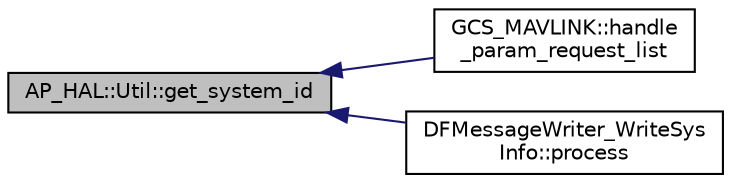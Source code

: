 digraph "AP_HAL::Util::get_system_id"
{
 // INTERACTIVE_SVG=YES
  edge [fontname="Helvetica",fontsize="10",labelfontname="Helvetica",labelfontsize="10"];
  node [fontname="Helvetica",fontsize="10",shape=record];
  rankdir="LR";
  Node1 [label="AP_HAL::Util::get_system_id",height=0.2,width=0.4,color="black", fillcolor="grey75", style="filled", fontcolor="black"];
  Node1 -> Node2 [dir="back",color="midnightblue",fontsize="10",style="solid",fontname="Helvetica"];
  Node2 [label="GCS_MAVLINK::handle\l_param_request_list",height=0.2,width=0.4,color="black", fillcolor="white", style="filled",URL="$structGCS__MAVLINK.html#a45f2a7f8ba45e6d161ba4d6971e3fd66"];
  Node1 -> Node3 [dir="back",color="midnightblue",fontsize="10",style="solid",fontname="Helvetica"];
  Node3 [label="DFMessageWriter_WriteSys\lInfo::process",height=0.2,width=0.4,color="black", fillcolor="white", style="filled",URL="$classDFMessageWriter__WriteSysInfo.html#a58c7b3822a65bb8415b33960266a1e83"];
}
